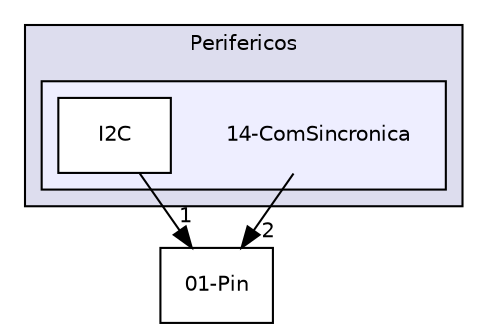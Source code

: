 digraph "E:/Agustin/Escritorio/MCUexpresso/KitLPC845-C++/src/Drivers/Perifericos/14-ComSincronica" {
  compound=true
  node [ fontsize="10", fontname="Helvetica"];
  edge [ labelfontsize="10", labelfontname="Helvetica"];
  subgraph clusterdir_fddceb55b13f36ba841fc9095bbfed65 {
    graph [ bgcolor="#ddddee", pencolor="black", label="Perifericos" fontname="Helvetica", fontsize="10", URL="dir_fddceb55b13f36ba841fc9095bbfed65.html"]
  subgraph clusterdir_b15447bd7b17ec01771ea1f1ab974290 {
    graph [ bgcolor="#eeeeff", pencolor="black", label="" URL="dir_b15447bd7b17ec01771ea1f1ab974290.html"];
    dir_b15447bd7b17ec01771ea1f1ab974290 [shape=plaintext label="14-ComSincronica"];
    dir_4dea6ca1620db6ca65c036992cb487ae [shape=box label="I2C" color="black" fillcolor="white" style="filled" URL="dir_4dea6ca1620db6ca65c036992cb487ae.html"];
  }
  }
  dir_76f9198a53cecf908dbffee67f946b13 [shape=box label="01-Pin" URL="dir_76f9198a53cecf908dbffee67f946b13.html"];
  dir_4dea6ca1620db6ca65c036992cb487ae->dir_76f9198a53cecf908dbffee67f946b13 [headlabel="1", labeldistance=1.5 headhref="dir_000031_000017.html"];
  dir_b15447bd7b17ec01771ea1f1ab974290->dir_76f9198a53cecf908dbffee67f946b13 [headlabel="2", labeldistance=1.5 headhref="dir_000030_000017.html"];
}
